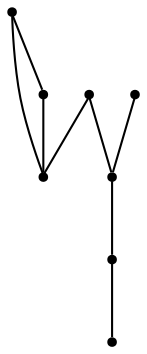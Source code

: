 graph {
  node [shape=point,comment="{\"directed\":false,\"doi\":\"10.1007/978-3-642-18469-7_7\",\"figure\":\"4 (1)\"}"]

  v0 [pos="845.9700454106242,780.4704924677069"]
  v1 [pos="845.9700454106242,709.5340294795072"]
  v2 [pos="796.3811636145101,829.1698245070116"]
  v3 [pos="796.3811636145099,660.8346974402025"]
  v4 [pos="726.8613338055932,828.5614103369735"]
  v5 [pos="726.8613338055932,661.4431116102406"]
  v6 [pos="678.1336312476227,779.0077040513652"]
  v7 [pos="678.1336312476227,710.9968178958491"]

  v7 -- v5 [id="-3",pos="678.1336312476227,710.9968178958491 684.2146676626734,698.7073349332031 684.2146676626734,698.7073349332031 684.2146676626734,698.7073349332031 687.8801834889261,693.0189676678463 687.8801834889261,693.0189676678463 687.8801834889261,693.0189676678463 691.9335290371005,687.6514040696972 691.9335290371005,687.6514040696972 691.9335290371005,687.6514040696972 696.3538334050157,682.6256283231319 696.3538334050157,682.6256283231319 696.3538334050157,682.6256283231319 701.1119536865784,677.9582370103391 701.1119536865784,677.9582370103391 701.1119536865784,677.9582370103391 706.1869553488087,673.6574966281943 706.1869553488087,673.6574966281943 706.1869553488087,673.6574966281943 711.5580947511249,669.7443913610739 711.5580947511249,669.7443913610739 711.5580947511249,669.7443913610739 717.2002377277911,666.2355177911662 717.2002377277911,666.2355177911662 717.2002377277911,666.2355177911662 726.8613338055932,661.4431116102406 726.8613338055932,661.4431116102406 726.8613338055932,661.4431116102406"]
  v0 -- v2 [id="-5",pos="845.9700454106242,780.4704924677069 839.7805821135138,792.4724285159598 839.7805821135138,792.4724285159598 839.7805821135138,792.4724285159598 836.0858597503682,798.023317579433 836.0858597503682,798.023317579433 836.0858597503682,798.023317579433 832.0199789347257,803.2574726356987 832.0199789347257,803.2574726356987 832.0199789347257,803.2574726356987 827.6038105687669,808.1541002656934 827.6038105687669,808.1541002656934 827.6038105687669,808.1541002656934 822.8624251874282,812.7048067956664 822.8624251874282,812.7048067956664 822.8624251874282,812.7048067956664 817.8165664312913,816.8887988065538 817.8165664312913,816.8887988065538 817.8165664312913,816.8887988065538 812.4871688333362,820.6977462130427 812.4871688333362,820.6977462130427 812.4871688333362,820.6977462130427 806.8992392977,824.1107920076319 806.8992392977,824.1107920076319 806.8992392977,824.1107920076319 796.3811636145101,829.1698245070116 796.3811636145101,829.1698245070116 796.3811636145101,829.1698245070116"]
  v5 -- v3 [id="-10",pos="726.8613338055932,661.4431116102406 742.016567620818,656.5256269727447 742.016567620818,656.5256269727447 742.016567620818,656.5256269727447 748.6720310768279,655.2587545323527 748.6720310768279,655.2587545323527 748.6720310768279,655.2587545323527 755.4567923170781,654.4878083160544 755.4567923170781,654.4878083160544 755.4567923170781,654.4878083160544 762.354180072144,654.2252516576004 762.354180072144,654.2252516576004 762.354180072144,654.2252516576004 769.1389413123942,654.4794782307413 769.1389413123942,654.4794782307413 769.1389413123942,654.4794782307413 775.8277473072535,655.2254341911006 775.8277473072535,655.2254341911006 775.8277473072535,655.2254341911006 782.3831831467153,656.4547894533653 782.3831831467153,656.4547894533653 782.3831831467153,656.4547894533653 796.3811636145099,660.8346974402025 796.3811636145099,660.8346974402025 796.3811636145099,660.8346974402025"]
  v4 -- v2 [id="-12",pos="726.8613338055932,828.5614103369735 742.0207036227745,833.478958562907 742.0207036227745,833.478958562907 742.0207036227745,833.478958562907 748.6720310768279,834.7458310032989 748.6720310768279,834.7458310032989 748.6720310768279,834.7458310032989 755.4567923170781,835.5167772195973 755.4567923170781,835.5167772195973 755.4567923170781,835.5167772195973 762.354180072144,835.7793338780513 762.354180072144,835.7793338780513 762.354180072144,835.7793338780513 769.1430773143506,835.5251073049103 769.1430773143506,835.5251073049103 769.1430773143506,835.5251073049103 775.8278109380528,834.7750180961133 775.8278109380528,834.7750180961133 775.8278109380528,834.7750180961133 782.3831831467153,833.5455992454112 782.3831831467153,833.5455992454112 782.3831831467153,833.5455992454112 796.3811636145101,829.1698245070116 796.3811636145101,829.1698245070116 796.3811636145101,829.1698245070116"]
  v3 -- v1 [id="-17",pos="796.3811636145099,660.8346974402025 806.8992392977,665.8895966911446 806.8992392977,665.8895966911446 806.8992392977,665.8895966911446 812.4871688333362,669.3068393226089 812.4871688333362,669.3068393226089 812.4871688333362,669.3068393226089 817.8166300620907,673.1115898922226 817.8166300620907,673.1115898922226 817.8166300620907,673.1115898922226 822.8624251874282,677.2997787399853 822.8624251874282,677.2997787399853 822.8624251874282,677.2997787399853 827.6038105687669,681.8463520215205 827.6038105687669,681.8463520215205 827.6038105687669,681.8463520215205 832.0199789347257,686.7471128999529 832.0199789347257,686.7471128999529 832.0199789347257,686.7471128999529 836.0857961195688,691.9771347077809 836.0857961195688,691.9771347077809 836.0857961195688,691.9771347077809 839.7805821135138,697.5280237712542 839.7805821135138,697.5280237712542 839.7805821135138,697.5280237712542 845.9700454106242,709.5340294795072 845.9700454106242,709.5340294795072 845.9700454106242,709.5340294795072"]
  v4 -- v6 [id="-18",pos="726.8613338055932,828.5614103369735 717.2002377277911,823.7690677444854 717.2002377277911,823.7690677444854 717.2002377277911,823.7690677444854 711.5580947511249,820.2559973377025 711.5580947511249,820.2559973377025 711.5580947511249,820.2559973377025 706.1869553488087,816.342892070582 706.1869553488087,816.342892070582 706.1869553488087,816.342892070582 701.1119536865784,812.0463485253126 701.1119536865784,812.0463485253126 701.1119536865784,812.0463485253126 696.3538334050157,807.3747603756445 696.3538334050157,807.3747603756445 696.3538334050157,807.3747603756445 691.9335290371005,802.3489846290793 691.9335290371005,802.3489846290793 691.9335290371005,802.3489846290793 687.8801834889261,796.9856178678053 687.8801834889261,796.9856178678053 687.8801834889261,796.9856178678053 684.2146676626734,791.2972506024486 684.2146676626734,791.2972506024486 684.2146676626734,791.2972506024486 678.1336312476227,779.0077040513652 678.1336312476227,779.0077040513652 678.1336312476227,779.0077040513652"]
  v6 -- v2 [id="-19",pos="678.1336312476227,779.0077040513652 796.3811636145101,829.1698245070116 796.3811636145101,829.1698245070116 796.3811636145101,829.1698245070116"]
  v0 -- v5 [id="-20",pos="845.9700454106242,780.4704924677069 726.8613338055932,661.4431116102406 726.8613338055932,661.4431116102406 726.8613338055932,661.4431116102406"]
}